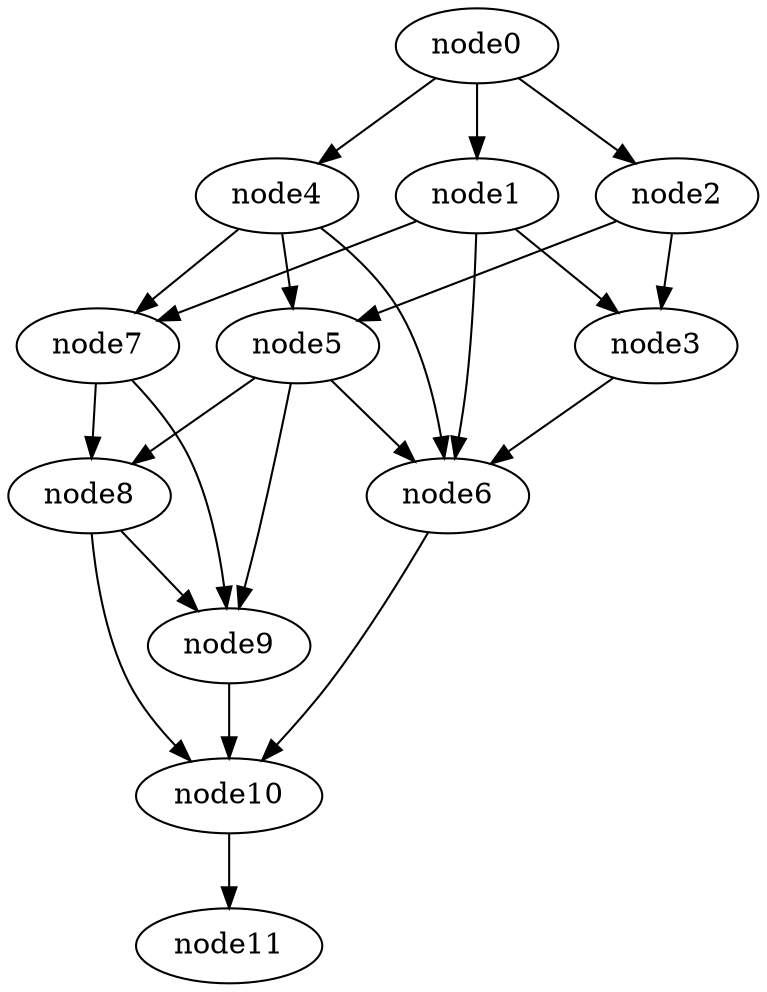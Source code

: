 digraph g{
	node11
	node10 -> node11
	node9 -> node10
	node8 -> node10
	node8 -> node9
	node7 -> node9
	node7 -> node8
	node6 -> node10
	node5 -> node9
	node5 -> node8
	node5 -> node6
	node4 -> node7
	node4 -> node6
	node4 -> node5
	node3 -> node6
	node2 -> node5
	node2 -> node3
	node1 -> node7
	node1 -> node6
	node1 -> node3
	node0 -> node4
	node0 -> node2
	node0 -> node1
}
